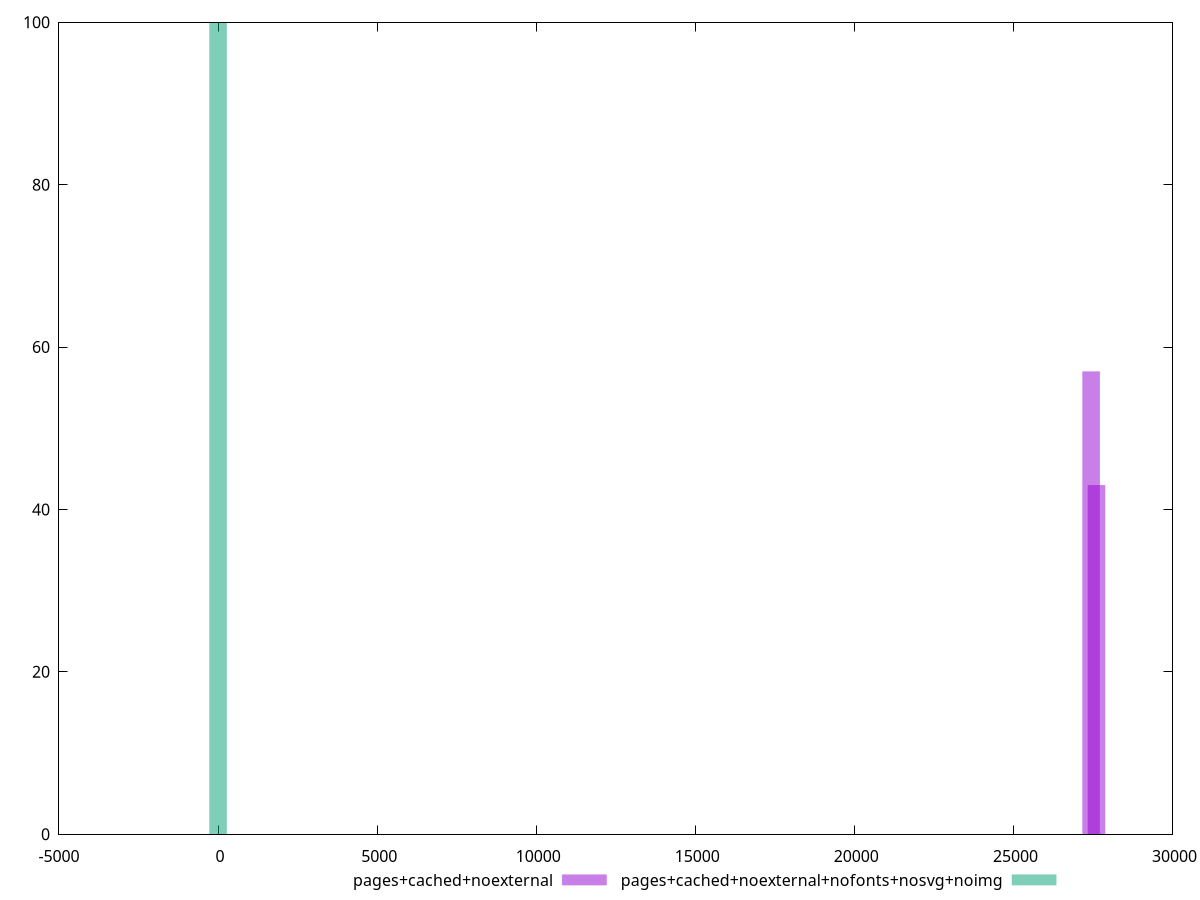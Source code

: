 $_pagesCachedNoexternal <<EOF
27610.426866142323 43
27441.72772032068 57
EOF
$_pagesCachedNoexternalNofontsNosvgNoimg <<EOF
0 100
EOF
set key outside below
set terminal pngcairo
set output "report_00006_2020-11-02T20-21-41.718Z/uses-webp-images/uses-webp-images_pages+cached+noexternal_pages+cached+noexternal+nofonts+nosvg+noimg+hist.png"
set boxwidth 552.2085373228465
set style fill transparent solid 0.5 noborder
set yrange [0:100]
plot $_pagesCachedNoexternal title "pages+cached+noexternal" with boxes ,$_pagesCachedNoexternalNofontsNosvgNoimg title "pages+cached+noexternal+nofonts+nosvg+noimg" with boxes ,